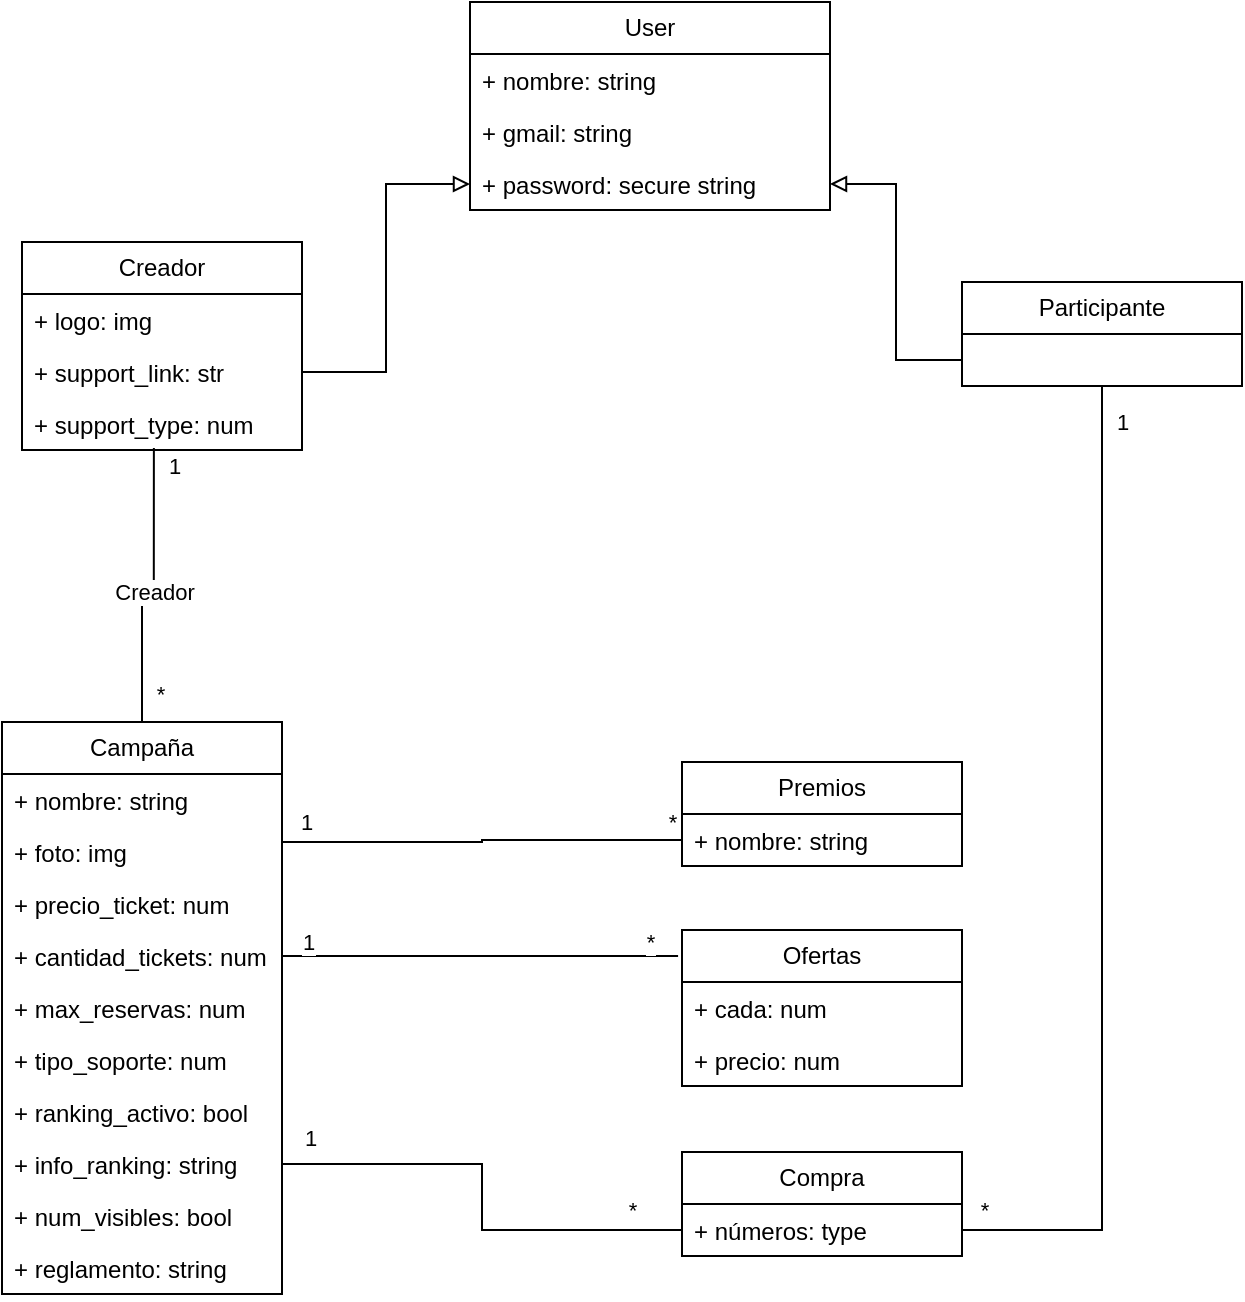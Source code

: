 <mxfile version="23.1.0" type="github">
  <diagram name="Página-1" id="XswbBelWdPnMpOv_kyML">
    <mxGraphModel dx="954" dy="727" grid="1" gridSize="10" guides="1" tooltips="1" connect="1" arrows="1" fold="1" page="1" pageScale="1" pageWidth="827" pageHeight="1169" math="0" shadow="0">
      <root>
        <mxCell id="0" />
        <mxCell id="1" parent="0" />
        <mxCell id="tz1SOENVOB7XkC3f9BfT-22" style="edgeStyle=orthogonalEdgeStyle;rounded=0;orthogonalLoop=1;jettySize=auto;html=1;entryX=0.5;entryY=0;entryDx=0;entryDy=0;endArrow=none;endFill=0;exitX=0.471;exitY=0.962;exitDx=0;exitDy=0;exitPerimeter=0;" parent="1" source="eud9OfeKEOThMhJju2NF-1" target="tz1SOENVOB7XkC3f9BfT-8" edge="1">
          <mxGeometry relative="1" as="geometry" />
        </mxCell>
        <mxCell id="tz1SOENVOB7XkC3f9BfT-23" value="Creador" style="edgeLabel;html=1;align=center;verticalAlign=middle;resizable=0;points=[];" parent="tz1SOENVOB7XkC3f9BfT-22" vertex="1" connectable="0">
          <mxGeometry x="-0.024" y="3" relative="1" as="geometry">
            <mxPoint as="offset" />
          </mxGeometry>
        </mxCell>
        <mxCell id="eud9OfeKEOThMhJju2NF-3" value="1" style="edgeLabel;html=1;align=center;verticalAlign=middle;resizable=0;points=[];" parent="tz1SOENVOB7XkC3f9BfT-22" vertex="1" connectable="0">
          <mxGeometry x="-0.879" relative="1" as="geometry">
            <mxPoint x="10" as="offset" />
          </mxGeometry>
        </mxCell>
        <mxCell id="tz1SOENVOB7XkC3f9BfT-2" value="User" style="swimlane;fontStyle=0;childLayout=stackLayout;horizontal=1;startSize=26;fillColor=none;horizontalStack=0;resizeParent=1;resizeParentMax=0;resizeLast=0;collapsible=1;marginBottom=0;whiteSpace=wrap;html=1;" parent="1" vertex="1">
          <mxGeometry x="324" y="10" width="180" height="104" as="geometry" />
        </mxCell>
        <mxCell id="tz1SOENVOB7XkC3f9BfT-3" value="+ nombre: string" style="text;strokeColor=none;fillColor=none;align=left;verticalAlign=top;spacingLeft=4;spacingRight=4;overflow=hidden;rotatable=0;points=[[0,0.5],[1,0.5]];portConstraint=eastwest;whiteSpace=wrap;html=1;" parent="tz1SOENVOB7XkC3f9BfT-2" vertex="1">
          <mxGeometry y="26" width="180" height="26" as="geometry" />
        </mxCell>
        <mxCell id="tz1SOENVOB7XkC3f9BfT-5" value="+ gmail: string" style="text;strokeColor=none;fillColor=none;align=left;verticalAlign=top;spacingLeft=4;spacingRight=4;overflow=hidden;rotatable=0;points=[[0,0.5],[1,0.5]];portConstraint=eastwest;whiteSpace=wrap;html=1;" parent="tz1SOENVOB7XkC3f9BfT-2" vertex="1">
          <mxGeometry y="52" width="180" height="26" as="geometry" />
        </mxCell>
        <mxCell id="tz1SOENVOB7XkC3f9BfT-6" value="+ password: secure string" style="text;strokeColor=none;fillColor=none;align=left;verticalAlign=top;spacingLeft=4;spacingRight=4;overflow=hidden;rotatable=0;points=[[0,0.5],[1,0.5]];portConstraint=eastwest;whiteSpace=wrap;html=1;" parent="tz1SOENVOB7XkC3f9BfT-2" vertex="1">
          <mxGeometry y="78" width="180" height="26" as="geometry" />
        </mxCell>
        <mxCell id="tz1SOENVOB7XkC3f9BfT-8" value="Campaña" style="swimlane;fontStyle=0;childLayout=stackLayout;horizontal=1;startSize=26;fillColor=none;horizontalStack=0;resizeParent=1;resizeParentMax=0;resizeLast=0;collapsible=1;marginBottom=0;whiteSpace=wrap;html=1;" parent="1" vertex="1">
          <mxGeometry x="90" y="370" width="140" height="286" as="geometry" />
        </mxCell>
        <mxCell id="tz1SOENVOB7XkC3f9BfT-9" value="+ nombre: string" style="text;strokeColor=none;fillColor=none;align=left;verticalAlign=top;spacingLeft=4;spacingRight=4;overflow=hidden;rotatable=0;points=[[0,0.5],[1,0.5]];portConstraint=eastwest;whiteSpace=wrap;html=1;" parent="tz1SOENVOB7XkC3f9BfT-8" vertex="1">
          <mxGeometry y="26" width="140" height="26" as="geometry" />
        </mxCell>
        <mxCell id="tz1SOENVOB7XkC3f9BfT-36" value="+ foto: img" style="text;strokeColor=none;fillColor=none;align=left;verticalAlign=top;spacingLeft=4;spacingRight=4;overflow=hidden;rotatable=0;points=[[0,0.5],[1,0.5]];portConstraint=eastwest;whiteSpace=wrap;html=1;" parent="tz1SOENVOB7XkC3f9BfT-8" vertex="1">
          <mxGeometry y="52" width="140" height="26" as="geometry" />
        </mxCell>
        <mxCell id="tz1SOENVOB7XkC3f9BfT-10" value="+ precio_ticket: num" style="text;strokeColor=none;fillColor=none;align=left;verticalAlign=top;spacingLeft=4;spacingRight=4;overflow=hidden;rotatable=0;points=[[0,0.5],[1,0.5]];portConstraint=eastwest;whiteSpace=wrap;html=1;" parent="tz1SOENVOB7XkC3f9BfT-8" vertex="1">
          <mxGeometry y="78" width="140" height="26" as="geometry" />
        </mxCell>
        <mxCell id="tz1SOENVOB7XkC3f9BfT-11" value="+ cantidad_tickets: num" style="text;strokeColor=none;fillColor=none;align=left;verticalAlign=top;spacingLeft=4;spacingRight=4;overflow=hidden;rotatable=0;points=[[0,0.5],[1,0.5]];portConstraint=eastwest;whiteSpace=wrap;html=1;" parent="tz1SOENVOB7XkC3f9BfT-8" vertex="1">
          <mxGeometry y="104" width="140" height="26" as="geometry" />
        </mxCell>
        <mxCell id="tz1SOENVOB7XkC3f9BfT-34" value="+ max_reservas: num" style="text;strokeColor=none;fillColor=none;align=left;verticalAlign=top;spacingLeft=4;spacingRight=4;overflow=hidden;rotatable=0;points=[[0,0.5],[1,0.5]];portConstraint=eastwest;whiteSpace=wrap;html=1;" parent="tz1SOENVOB7XkC3f9BfT-8" vertex="1">
          <mxGeometry y="130" width="140" height="26" as="geometry" />
        </mxCell>
        <mxCell id="tz1SOENVOB7XkC3f9BfT-35" value="+ tipo_soporte: num" style="text;strokeColor=none;fillColor=none;align=left;verticalAlign=top;spacingLeft=4;spacingRight=4;overflow=hidden;rotatable=0;points=[[0,0.5],[1,0.5]];portConstraint=eastwest;whiteSpace=wrap;html=1;" parent="tz1SOENVOB7XkC3f9BfT-8" vertex="1">
          <mxGeometry y="156" width="140" height="26" as="geometry" />
        </mxCell>
        <mxCell id="tz1SOENVOB7XkC3f9BfT-52" value="+ ranking_activo: bool" style="text;strokeColor=none;fillColor=none;align=left;verticalAlign=top;spacingLeft=4;spacingRight=4;overflow=hidden;rotatable=0;points=[[0,0.5],[1,0.5]];portConstraint=eastwest;whiteSpace=wrap;html=1;" parent="tz1SOENVOB7XkC3f9BfT-8" vertex="1">
          <mxGeometry y="182" width="140" height="26" as="geometry" />
        </mxCell>
        <mxCell id="tz1SOENVOB7XkC3f9BfT-54" value="+ info_ranking: string" style="text;strokeColor=none;fillColor=none;align=left;verticalAlign=top;spacingLeft=4;spacingRight=4;overflow=hidden;rotatable=0;points=[[0,0.5],[1,0.5]];portConstraint=eastwest;whiteSpace=wrap;html=1;" parent="tz1SOENVOB7XkC3f9BfT-8" vertex="1">
          <mxGeometry y="208" width="140" height="26" as="geometry" />
        </mxCell>
        <mxCell id="tz1SOENVOB7XkC3f9BfT-55" value="+ num_visibles: bool" style="text;strokeColor=none;fillColor=none;align=left;verticalAlign=top;spacingLeft=4;spacingRight=4;overflow=hidden;rotatable=0;points=[[0,0.5],[1,0.5]];portConstraint=eastwest;whiteSpace=wrap;html=1;" parent="tz1SOENVOB7XkC3f9BfT-8" vertex="1">
          <mxGeometry y="234" width="140" height="26" as="geometry" />
        </mxCell>
        <mxCell id="tz1SOENVOB7XkC3f9BfT-64" value="+ reglamento: string" style="text;strokeColor=none;fillColor=none;align=left;verticalAlign=top;spacingLeft=4;spacingRight=4;overflow=hidden;rotatable=0;points=[[0,0.5],[1,0.5]];portConstraint=eastwest;whiteSpace=wrap;html=1;" parent="tz1SOENVOB7XkC3f9BfT-8" vertex="1">
          <mxGeometry y="260" width="140" height="26" as="geometry" />
        </mxCell>
        <mxCell id="tz1SOENVOB7XkC3f9BfT-19" value="*" style="edgeLabel;html=1;align=center;verticalAlign=middle;resizable=0;points=[];" parent="1" vertex="1" connectable="0">
          <mxGeometry x="250" y="369" as="geometry">
            <mxPoint x="-81" y="-13" as="offset" />
          </mxGeometry>
        </mxCell>
        <mxCell id="tz1SOENVOB7XkC3f9BfT-38" value="Premios" style="swimlane;fontStyle=0;childLayout=stackLayout;horizontal=1;startSize=26;fillColor=none;horizontalStack=0;resizeParent=1;resizeParentMax=0;resizeLast=0;collapsible=1;marginBottom=0;whiteSpace=wrap;html=1;" parent="1" vertex="1">
          <mxGeometry x="430" y="390" width="140" height="52" as="geometry" />
        </mxCell>
        <mxCell id="tz1SOENVOB7XkC3f9BfT-39" value="+ nombre: string" style="text;strokeColor=none;fillColor=none;align=left;verticalAlign=top;spacingLeft=4;spacingRight=4;overflow=hidden;rotatable=0;points=[[0,0.5],[1,0.5]];portConstraint=eastwest;whiteSpace=wrap;html=1;" parent="tz1SOENVOB7XkC3f9BfT-38" vertex="1">
          <mxGeometry y="26" width="140" height="26" as="geometry" />
        </mxCell>
        <mxCell id="tz1SOENVOB7XkC3f9BfT-42" style="edgeStyle=orthogonalEdgeStyle;rounded=0;orthogonalLoop=1;jettySize=auto;html=1;endArrow=none;endFill=0;" parent="1" source="tz1SOENVOB7XkC3f9BfT-36" edge="1">
          <mxGeometry relative="1" as="geometry">
            <mxPoint x="430" y="429" as="targetPoint" />
            <Array as="points">
              <mxPoint x="330" y="430" />
              <mxPoint x="330" y="429" />
            </Array>
          </mxGeometry>
        </mxCell>
        <mxCell id="tz1SOENVOB7XkC3f9BfT-43" value="1" style="edgeLabel;html=1;align=center;verticalAlign=middle;resizable=0;points=[];" parent="tz1SOENVOB7XkC3f9BfT-42" vertex="1" connectable="0">
          <mxGeometry x="-0.881" y="-1" relative="1" as="geometry">
            <mxPoint y="-11" as="offset" />
          </mxGeometry>
        </mxCell>
        <mxCell id="tz1SOENVOB7XkC3f9BfT-44" value="*" style="edgeLabel;html=1;align=center;verticalAlign=middle;resizable=0;points=[];" parent="tz1SOENVOB7XkC3f9BfT-42" vertex="1" connectable="0">
          <mxGeometry x="0.95" y="1" relative="1" as="geometry">
            <mxPoint y="-8" as="offset" />
          </mxGeometry>
        </mxCell>
        <mxCell id="tz1SOENVOB7XkC3f9BfT-45" value="Ofertas" style="swimlane;fontStyle=0;childLayout=stackLayout;horizontal=1;startSize=26;fillColor=none;horizontalStack=0;resizeParent=1;resizeParentMax=0;resizeLast=0;collapsible=1;marginBottom=0;whiteSpace=wrap;html=1;" parent="1" vertex="1">
          <mxGeometry x="430" y="474" width="140" height="78" as="geometry" />
        </mxCell>
        <mxCell id="tz1SOENVOB7XkC3f9BfT-46" value="+ cada: num" style="text;strokeColor=none;fillColor=none;align=left;verticalAlign=top;spacingLeft=4;spacingRight=4;overflow=hidden;rotatable=0;points=[[0,0.5],[1,0.5]];portConstraint=eastwest;whiteSpace=wrap;html=1;" parent="tz1SOENVOB7XkC3f9BfT-45" vertex="1">
          <mxGeometry y="26" width="140" height="26" as="geometry" />
        </mxCell>
        <mxCell id="tz1SOENVOB7XkC3f9BfT-47" value="+ precio: num" style="text;strokeColor=none;fillColor=none;align=left;verticalAlign=top;spacingLeft=4;spacingRight=4;overflow=hidden;rotatable=0;points=[[0,0.5],[1,0.5]];portConstraint=eastwest;whiteSpace=wrap;html=1;" parent="tz1SOENVOB7XkC3f9BfT-45" vertex="1">
          <mxGeometry y="52" width="140" height="26" as="geometry" />
        </mxCell>
        <mxCell id="tz1SOENVOB7XkC3f9BfT-49" style="edgeStyle=orthogonalEdgeStyle;rounded=0;orthogonalLoop=1;jettySize=auto;html=1;entryX=-0.014;entryY=0.167;entryDx=0;entryDy=0;entryPerimeter=0;endArrow=none;endFill=0;" parent="1" source="tz1SOENVOB7XkC3f9BfT-11" target="tz1SOENVOB7XkC3f9BfT-45" edge="1">
          <mxGeometry relative="1" as="geometry" />
        </mxCell>
        <mxCell id="tz1SOENVOB7XkC3f9BfT-50" value="1" style="edgeLabel;html=1;align=center;verticalAlign=middle;resizable=0;points=[];" parent="tz1SOENVOB7XkC3f9BfT-49" vertex="1" connectable="0">
          <mxGeometry x="-0.869" y="2" relative="1" as="geometry">
            <mxPoint y="-5" as="offset" />
          </mxGeometry>
        </mxCell>
        <mxCell id="tz1SOENVOB7XkC3f9BfT-51" value="*" style="edgeLabel;html=1;align=center;verticalAlign=middle;resizable=0;points=[];" parent="tz1SOENVOB7XkC3f9BfT-49" vertex="1" connectable="0">
          <mxGeometry x="0.878" y="-2" relative="1" as="geometry">
            <mxPoint x="-2" y="-9" as="offset" />
          </mxGeometry>
        </mxCell>
        <mxCell id="tz1SOENVOB7XkC3f9BfT-56" value="Compra" style="swimlane;fontStyle=0;childLayout=stackLayout;horizontal=1;startSize=26;fillColor=none;horizontalStack=0;resizeParent=1;resizeParentMax=0;resizeLast=0;collapsible=1;marginBottom=0;whiteSpace=wrap;html=1;" parent="1" vertex="1">
          <mxGeometry x="430" y="585" width="140" height="52" as="geometry" />
        </mxCell>
        <mxCell id="tz1SOENVOB7XkC3f9BfT-57" value="+ números: type" style="text;strokeColor=none;fillColor=none;align=left;verticalAlign=top;spacingLeft=4;spacingRight=4;overflow=hidden;rotatable=0;points=[[0,0.5],[1,0.5]];portConstraint=eastwest;whiteSpace=wrap;html=1;" parent="tz1SOENVOB7XkC3f9BfT-56" vertex="1">
          <mxGeometry y="26" width="140" height="26" as="geometry" />
        </mxCell>
        <mxCell id="tz1SOENVOB7XkC3f9BfT-60" style="edgeStyle=orthogonalEdgeStyle;rounded=0;orthogonalLoop=1;jettySize=auto;html=1;entryX=0;entryY=0.5;entryDx=0;entryDy=0;endArrow=none;endFill=0;" parent="1" source="tz1SOENVOB7XkC3f9BfT-54" target="tz1SOENVOB7XkC3f9BfT-57" edge="1">
          <mxGeometry relative="1" as="geometry" />
        </mxCell>
        <mxCell id="tz1SOENVOB7XkC3f9BfT-61" value="1" style="edgeLabel;html=1;align=center;verticalAlign=middle;resizable=0;points=[];" parent="tz1SOENVOB7XkC3f9BfT-60" vertex="1" connectable="0">
          <mxGeometry x="-0.892" y="3" relative="1" as="geometry">
            <mxPoint x="1" y="-10" as="offset" />
          </mxGeometry>
        </mxCell>
        <mxCell id="tz1SOENVOB7XkC3f9BfT-63" value="*" style="edgeLabel;html=1;align=center;verticalAlign=middle;resizable=0;points=[];" parent="tz1SOENVOB7XkC3f9BfT-60" vertex="1" connectable="0">
          <mxGeometry x="0.784" relative="1" as="geometry">
            <mxPoint y="-10" as="offset" />
          </mxGeometry>
        </mxCell>
        <mxCell id="xyz6ulCvwBSs1GzChupT-1" value="Creador" style="swimlane;fontStyle=0;childLayout=stackLayout;horizontal=1;startSize=26;fillColor=none;horizontalStack=0;resizeParent=1;resizeParentMax=0;resizeLast=0;collapsible=1;marginBottom=0;whiteSpace=wrap;html=1;" vertex="1" parent="1">
          <mxGeometry x="100" y="130" width="140" height="104" as="geometry" />
        </mxCell>
        <mxCell id="tz1SOENVOB7XkC3f9BfT-12" value="+ logo: img" style="text;strokeColor=none;fillColor=none;align=left;verticalAlign=top;spacingLeft=4;spacingRight=4;overflow=hidden;rotatable=0;points=[[0,0.5],[1,0.5]];portConstraint=eastwest;whiteSpace=wrap;html=1;" parent="xyz6ulCvwBSs1GzChupT-1" vertex="1">
          <mxGeometry y="26" width="140" height="26" as="geometry" />
        </mxCell>
        <mxCell id="eud9OfeKEOThMhJju2NF-2" value="+ support_link: str" style="text;strokeColor=none;fillColor=none;align=left;verticalAlign=top;spacingLeft=4;spacingRight=4;overflow=hidden;rotatable=0;points=[[0,0.5],[1,0.5]];portConstraint=eastwest;whiteSpace=wrap;html=1;" parent="xyz6ulCvwBSs1GzChupT-1" vertex="1">
          <mxGeometry y="52" width="140" height="26" as="geometry" />
        </mxCell>
        <mxCell id="eud9OfeKEOThMhJju2NF-1" value="+ support_type: num" style="text;strokeColor=none;fillColor=none;align=left;verticalAlign=top;spacingLeft=4;spacingRight=4;overflow=hidden;rotatable=0;points=[[0,0.5],[1,0.5]];portConstraint=eastwest;whiteSpace=wrap;html=1;" parent="xyz6ulCvwBSs1GzChupT-1" vertex="1">
          <mxGeometry y="78" width="140" height="26" as="geometry" />
        </mxCell>
        <mxCell id="xyz6ulCvwBSs1GzChupT-13" style="edgeStyle=orthogonalEdgeStyle;rounded=0;orthogonalLoop=1;jettySize=auto;html=1;entryX=1;entryY=0.5;entryDx=0;entryDy=0;endArrow=none;endFill=0;" edge="1" parent="1" source="xyz6ulCvwBSs1GzChupT-5" target="tz1SOENVOB7XkC3f9BfT-57">
          <mxGeometry relative="1" as="geometry" />
        </mxCell>
        <mxCell id="xyz6ulCvwBSs1GzChupT-14" value="1" style="edgeLabel;html=1;align=center;verticalAlign=middle;resizable=0;points=[];" vertex="1" connectable="0" parent="xyz6ulCvwBSs1GzChupT-13">
          <mxGeometry x="-0.919" y="-2" relative="1" as="geometry">
            <mxPoint x="12" y="-2" as="offset" />
          </mxGeometry>
        </mxCell>
        <mxCell id="xyz6ulCvwBSs1GzChupT-15" value="*" style="edgeLabel;html=1;align=center;verticalAlign=middle;resizable=0;points=[];" vertex="1" connectable="0" parent="xyz6ulCvwBSs1GzChupT-13">
          <mxGeometry x="0.958" relative="1" as="geometry">
            <mxPoint y="-10" as="offset" />
          </mxGeometry>
        </mxCell>
        <mxCell id="xyz6ulCvwBSs1GzChupT-5" value="Participante" style="swimlane;fontStyle=0;childLayout=stackLayout;horizontal=1;startSize=26;fillColor=none;horizontalStack=0;resizeParent=1;resizeParentMax=0;resizeLast=0;collapsible=1;marginBottom=0;whiteSpace=wrap;html=1;" vertex="1" parent="1">
          <mxGeometry x="570" y="150" width="140" height="52" as="geometry" />
        </mxCell>
        <mxCell id="xyz6ulCvwBSs1GzChupT-10" style="edgeStyle=orthogonalEdgeStyle;rounded=0;orthogonalLoop=1;jettySize=auto;html=1;endArrow=block;endFill=0;" edge="1" parent="1" source="eud9OfeKEOThMhJju2NF-2" target="tz1SOENVOB7XkC3f9BfT-6">
          <mxGeometry relative="1" as="geometry" />
        </mxCell>
        <mxCell id="xyz6ulCvwBSs1GzChupT-12" style="edgeStyle=orthogonalEdgeStyle;rounded=0;orthogonalLoop=1;jettySize=auto;html=1;entryX=1;entryY=0.5;entryDx=0;entryDy=0;endArrow=block;endFill=0;exitX=0;exitY=0.75;exitDx=0;exitDy=0;" edge="1" parent="1" source="xyz6ulCvwBSs1GzChupT-5" target="tz1SOENVOB7XkC3f9BfT-6">
          <mxGeometry relative="1" as="geometry">
            <mxPoint x="570" y="169" as="sourcePoint" />
          </mxGeometry>
        </mxCell>
      </root>
    </mxGraphModel>
  </diagram>
</mxfile>
